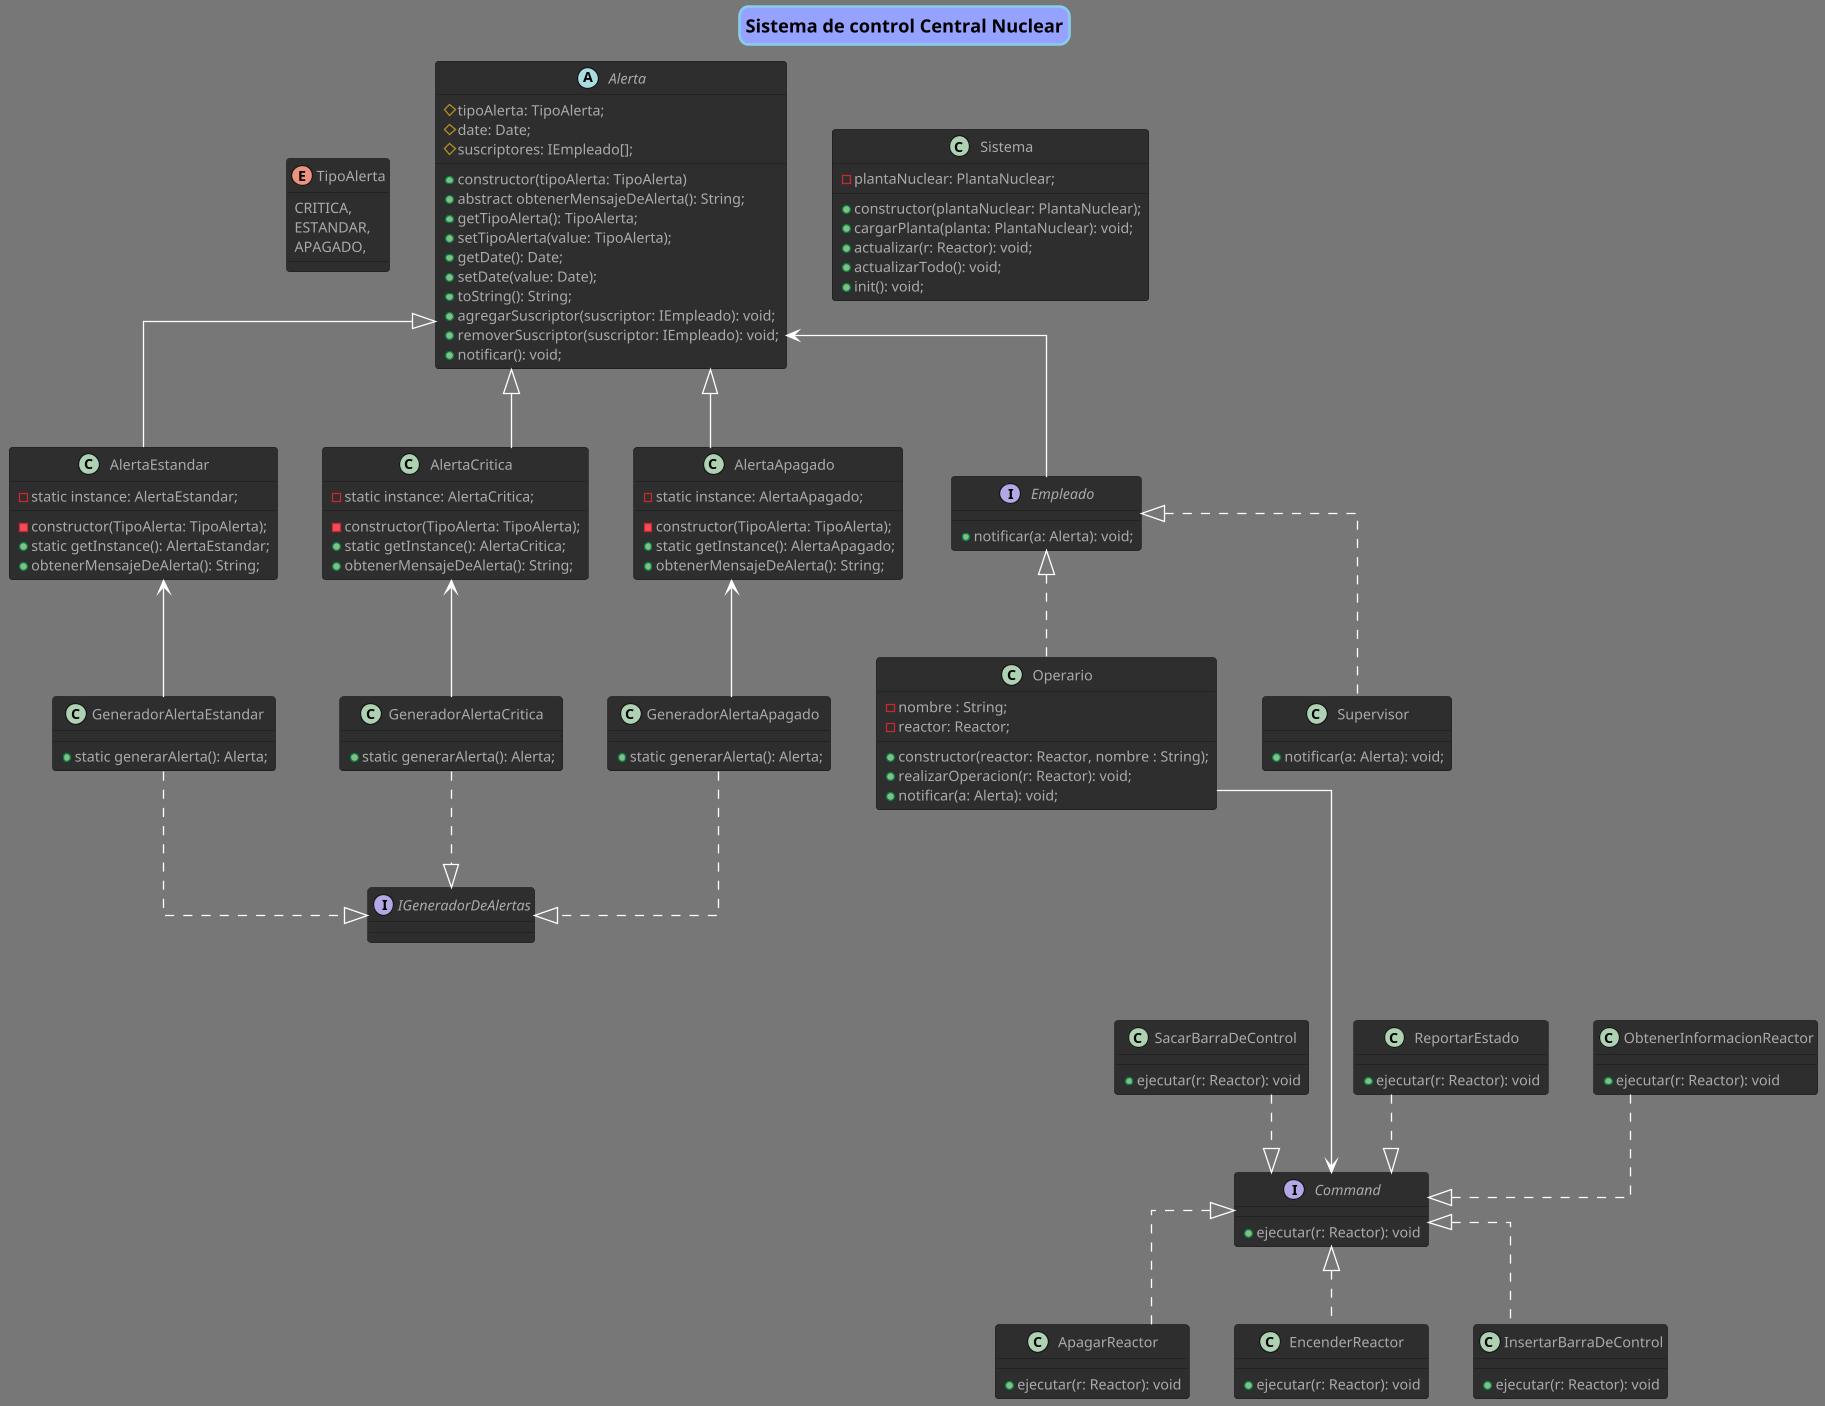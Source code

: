 @startuml Tp

title "Sistema de control Central Nuclear"
!theme reddress-darkblue
scale 1.3
skinparam Linetype ortho

skinparam titleBorderRoundCorner 15
skinparam titleBorderThickness 2
skinparam titleBorderColor skyBlue
skinparam titleBackgroundColor #96a2ff



interface Command {
    +ejecutar(r: Reactor): void
}

class ApagarReactor {
    +ejecutar(r: Reactor): void
}

class EncenderReactor {
    +ejecutar(r: Reactor): void
}

class InsertarBarraDeControl {
    +ejecutar(r: Reactor): void
}

class ObtenerInformacionReactor {
    +ejecutar(r: Reactor): void
}

class ReportarEstado {
    +ejecutar(r: Reactor): void
}

class SacarBarraDeControl {
    +ejecutar(r: Reactor): void
}

abstract class Alerta {
    #tipoAlerta: TipoAlerta;
    #date: Date;
    #suscriptores: IEmpleado[];

    +constructor(tipoAlerta: TipoAlerta)
    +abstract obtenerMensajeDeAlerta(): String;
    +getTipoAlerta(): TipoAlerta;
    +setTipoAlerta(value: TipoAlerta);
    +getDate(): Date;
    +setDate(value: Date);
    +toString(): String;
    +agregarSuscriptor(suscriptor: IEmpleado): void;
    +removerSuscriptor(suscriptor: IEmpleado): void;
    +notificar(): void;
}

class AlertaApagado {
    -static instance: AlertaApagado;

    -constructor(TipoAlerta: TipoAlerta);
    +static getInstance(): AlertaApagado;
    +obtenerMensajeDeAlerta(): String;
}

class AlertaCritica {
    -static instance: AlertaCritica;

    -constructor(TipoAlerta: TipoAlerta);
    +static getInstance(): AlertaCritica;
    +obtenerMensajeDeAlerta(): String;
}

class AlertaEstandar {
    -static instance: AlertaEstandar;

    -constructor(TipoAlerta: TipoAlerta);
    +static getInstance(): AlertaEstandar;
    +obtenerMensajeDeAlerta(): String;
}

interface IGeneradorDeAlertas {
    
}

class GeneradorAlertaApagado {
    +static generarAlerta(): Alerta;
}

class GeneradorAlertaCritica {
    +static generarAlerta(): Alerta;
}

class GeneradorAlertaEstandar {
    +static generarAlerta(): Alerta;
}

enum TipoAlerta {
    CRITICA,
    ESTANDAR,
    APAGADO,
}

interface Empleado {
    +notificar(a: Alerta): void;
}

class Operario {
    -nombre : String;
    -reactor: Reactor;

    +constructor(reactor: Reactor, nombre : String);
    +realizarOperacion(r: Reactor): void;
    +notificar(a: Alerta): void;
}

class Supervisor {
    +notificar(a: Alerta): void;
}

class Sistema {
    -plantaNuclear: PlantaNuclear;

    +constructor(plantaNuclear: PlantaNuclear);
    +cargarPlanta(planta: PlantaNuclear): void;
    +actualizar(r: Reactor): void;
    +actualizarTodo(): void;
    +init(): void;
}


' Relaciones
Command <|.. ApagarReactor
Command <|.. EncenderReactor
Command <|.. InsertarBarraDeControl
Command <|.u. ObtenerInformacionReactor
Command <|.u. ReportarEstado
Command <|.u. SacarBarraDeControl

Operario ----> Command

Alerta <|-- AlertaApagado
Alerta <|-- AlertaCritica
Alerta <|-- AlertaEstandar
Alerta -l[hidden]- TipoAlerta
Alerta <-- Empleado

IGeneradorDeAlertas <|.u. GeneradorAlertaApagado
IGeneradorDeAlertas <|.u. GeneradorAlertaCritica
IGeneradorDeAlertas <|.u. GeneradorAlertaEstandar

GeneradorAlertaApagado -u-> AlertaApagado
GeneradorAlertaCritica -u-> AlertaCritica
GeneradorAlertaEstandar -u-> AlertaEstandar

Empleado <|.. Operario
Empleado <|.. Supervisor

@enduml